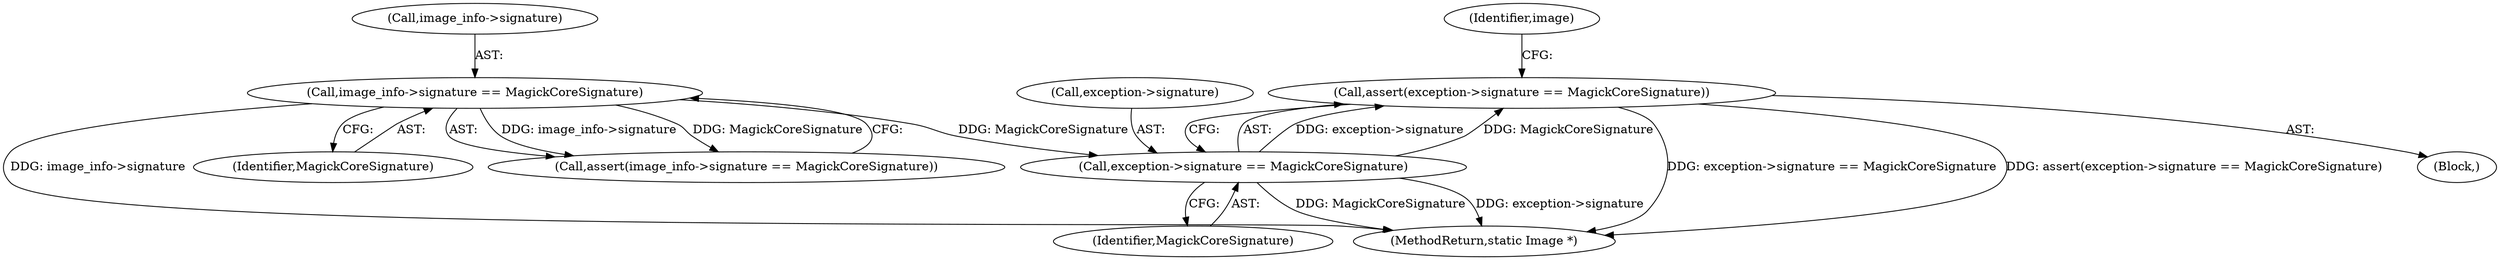 digraph "0_ImageMagick_6b6bff054d569a77973f2140c0e86366e6168a6c_1@API" {
"1000205" [label="(Call,assert(exception->signature == MagickCoreSignature))"];
"1000206" [label="(Call,exception->signature == MagickCoreSignature)"];
"1000179" [label="(Call,image_info->signature == MagickCoreSignature)"];
"1002575" [label="(MethodReturn,static Image *)"];
"1000180" [label="(Call,image_info->signature)"];
"1000206" [label="(Call,exception->signature == MagickCoreSignature)"];
"1000210" [label="(Identifier,MagickCoreSignature)"];
"1000207" [label="(Call,exception->signature)"];
"1000183" [label="(Identifier,MagickCoreSignature)"];
"1000124" [label="(Block,)"];
"1000178" [label="(Call,assert(image_info->signature == MagickCoreSignature))"];
"1000179" [label="(Call,image_info->signature == MagickCoreSignature)"];
"1000205" [label="(Call,assert(exception->signature == MagickCoreSignature))"];
"1000212" [label="(Identifier,image)"];
"1000205" -> "1000124"  [label="AST: "];
"1000205" -> "1000206"  [label="CFG: "];
"1000206" -> "1000205"  [label="AST: "];
"1000212" -> "1000205"  [label="CFG: "];
"1000205" -> "1002575"  [label="DDG: exception->signature == MagickCoreSignature"];
"1000205" -> "1002575"  [label="DDG: assert(exception->signature == MagickCoreSignature)"];
"1000206" -> "1000205"  [label="DDG: exception->signature"];
"1000206" -> "1000205"  [label="DDG: MagickCoreSignature"];
"1000206" -> "1000210"  [label="CFG: "];
"1000207" -> "1000206"  [label="AST: "];
"1000210" -> "1000206"  [label="AST: "];
"1000206" -> "1002575"  [label="DDG: MagickCoreSignature"];
"1000206" -> "1002575"  [label="DDG: exception->signature"];
"1000179" -> "1000206"  [label="DDG: MagickCoreSignature"];
"1000179" -> "1000178"  [label="AST: "];
"1000179" -> "1000183"  [label="CFG: "];
"1000180" -> "1000179"  [label="AST: "];
"1000183" -> "1000179"  [label="AST: "];
"1000178" -> "1000179"  [label="CFG: "];
"1000179" -> "1002575"  [label="DDG: image_info->signature"];
"1000179" -> "1000178"  [label="DDG: image_info->signature"];
"1000179" -> "1000178"  [label="DDG: MagickCoreSignature"];
}
